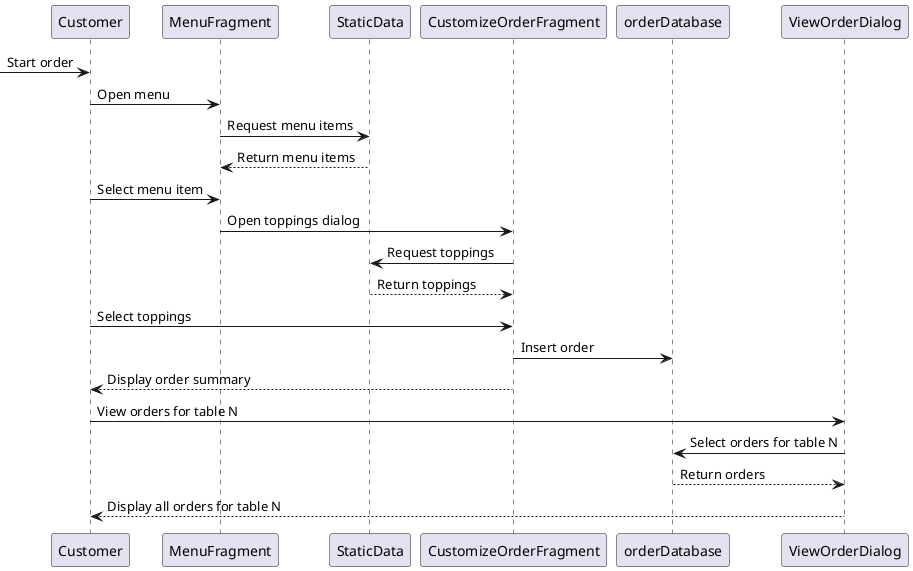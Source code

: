 @startuml

-> Customer: Start order
Customer -> MenuFragment: Open menu
MenuFragment -> StaticData: Request menu items
StaticData --> MenuFragment: Return menu items
Customer -> MenuFragment: Select menu item
MenuFragment -> CustomizeOrderFragment: Open toppings dialog
CustomizeOrderFragment -> StaticData: Request toppings
StaticData --> CustomizeOrderFragment: Return toppings
Customer -> CustomizeOrderFragment: Select toppings
CustomizeOrderFragment -> orderDatabase: Insert order
CustomizeOrderFragment --> Customer: Display order summary
Customer -> ViewOrderDialog: View orders for table N
ViewOrderDialog -> orderDatabase: Select orders for table N
orderDatabase --> ViewOrderDialog: Return orders
Customer <-- ViewOrderDialog: Display all orders for table N


'Customer -> Menu: Select menu item
'Customer <-- Menu: Display available toppings
'Customer -> Menu: Select toppings
'Customer <-- Menu: Display order summary
'Customer -> "Order System": Submit order
'"Order System" -> Kitchen: Send order
'Customer <-- Kitchen: Deliver order
'Customer -> "Order System": Retrieve orders for the table
'Customer <-- "Order System": Show all orders for the table

@enduml
